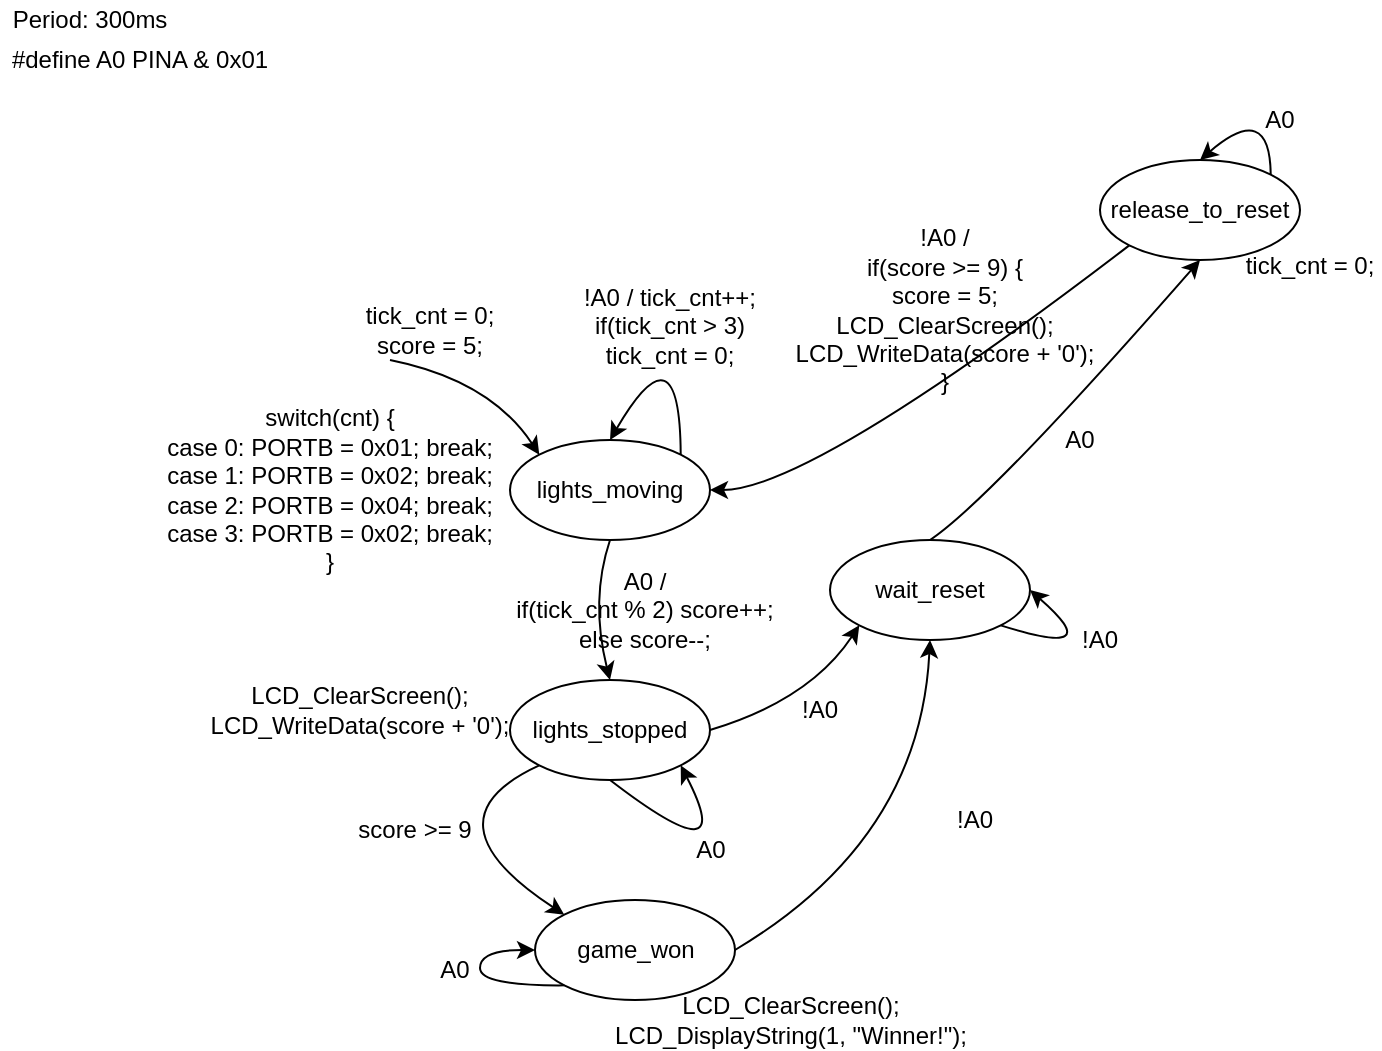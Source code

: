 <mxfile version="12.1.4" type="device" pages="1"><diagram id="tlp4CvnyUalPMthJIe_9" name="Page-1"><mxGraphModel dx="1024" dy="531" grid="1" gridSize="10" guides="1" tooltips="1" connect="1" arrows="1" fold="1" page="1" pageScale="1" pageWidth="827" pageHeight="1169" math="0" shadow="0"><root><mxCell id="0"/><mxCell id="1" parent="0"/><mxCell id="dHrwuz_XftobEwNBddsW-1" value="lights_moving" style="ellipse;whiteSpace=wrap;html=1;" parent="1" vertex="1"><mxGeometry x="275" y="250" width="100" height="50" as="geometry"/></mxCell><mxCell id="dHrwuz_XftobEwNBddsW-7" value="" style="curved=1;endArrow=classic;html=1;entryX=0;entryY=0;entryDx=0;entryDy=0;" parent="1" target="dHrwuz_XftobEwNBddsW-1" edge="1"><mxGeometry width="50" height="50" relative="1" as="geometry"><mxPoint x="215" y="210" as="sourcePoint"/><mxPoint x="245" y="230" as="targetPoint"/><Array as="points"><mxPoint x="265" y="220"/></Array></mxGeometry></mxCell><mxCell id="dHrwuz_XftobEwNBddsW-8" value="!A0 / tick_cnt++;&lt;br&gt;if(tick_cnt &amp;gt; 3) tick_cnt = 0;" style="text;html=1;strokeColor=none;fillColor=none;align=center;verticalAlign=middle;whiteSpace=wrap;rounded=0;" parent="1" vertex="1"><mxGeometry x="305" y="170" width="100" height="45" as="geometry"/></mxCell><mxCell id="dHrwuz_XftobEwNBddsW-11" value="Period: 300ms" style="text;html=1;strokeColor=none;fillColor=none;align=center;verticalAlign=middle;whiteSpace=wrap;rounded=0;" parent="1" vertex="1"><mxGeometry x="20" y="30" width="90" height="20" as="geometry"/></mxCell><mxCell id="dHrwuz_XftobEwNBddsW-12" value="" style="curved=1;endArrow=classic;html=1;entryX=0.5;entryY=0;entryDx=0;entryDy=0;exitX=1;exitY=0;exitDx=0;exitDy=0;" parent="1" source="dHrwuz_XftobEwNBddsW-1" target="dHrwuz_XftobEwNBddsW-1" edge="1"><mxGeometry width="50" height="50" relative="1" as="geometry"><mxPoint x="355" y="240" as="sourcePoint"/><mxPoint x="375" y="200" as="targetPoint"/><Array as="points"><mxPoint x="360" y="190"/></Array></mxGeometry></mxCell><mxCell id="dHrwuz_XftobEwNBddsW-13" value="lights_stopped" style="ellipse;whiteSpace=wrap;html=1;" parent="1" vertex="1"><mxGeometry x="275" y="370" width="100" height="50" as="geometry"/></mxCell><mxCell id="dHrwuz_XftobEwNBddsW-14" value="" style="curved=1;endArrow=classic;html=1;exitX=0.5;exitY=1;exitDx=0;exitDy=0;entryX=0.5;entryY=0;entryDx=0;entryDy=0;" parent="1" source="dHrwuz_XftobEwNBddsW-1" target="dHrwuz_XftobEwNBddsW-13" edge="1"><mxGeometry width="50" height="50" relative="1" as="geometry"><mxPoint x="305" y="360" as="sourcePoint"/><mxPoint x="355" y="310" as="targetPoint"/><Array as="points"><mxPoint x="315" y="330"/></Array></mxGeometry></mxCell><mxCell id="dHrwuz_XftobEwNBddsW-15" value="wait_reset" style="ellipse;whiteSpace=wrap;html=1;" parent="1" vertex="1"><mxGeometry x="435" y="300" width="100" height="50" as="geometry"/></mxCell><mxCell id="dHrwuz_XftobEwNBddsW-16" value="" style="curved=1;endArrow=classic;html=1;exitX=1;exitY=0.5;exitDx=0;exitDy=0;entryX=0;entryY=1;entryDx=0;entryDy=0;" parent="1" source="dHrwuz_XftobEwNBddsW-13" target="dHrwuz_XftobEwNBddsW-15" edge="1"><mxGeometry width="50" height="50" relative="1" as="geometry"><mxPoint x="405" y="410" as="sourcePoint"/><mxPoint x="455" y="360" as="targetPoint"/><Array as="points"><mxPoint x="425" y="380"/></Array></mxGeometry></mxCell><mxCell id="dHrwuz_XftobEwNBddsW-17" value="" style="curved=1;endArrow=classic;html=1;exitX=0.5;exitY=0;exitDx=0;exitDy=0;entryX=0.5;entryY=1;entryDx=0;entryDy=0;" parent="1" source="dHrwuz_XftobEwNBddsW-15" target="lSIOa_S-a6tMK5HNqTgg-5" edge="1"><mxGeometry width="50" height="50" relative="1" as="geometry"><mxPoint x="425" y="280" as="sourcePoint"/><mxPoint x="475" y="230" as="targetPoint"/><Array as="points"><mxPoint x="515" y="280"/></Array></mxGeometry></mxCell><mxCell id="dHrwuz_XftobEwNBddsW-18" value="" style="curved=1;endArrow=classic;html=1;exitX=0.5;exitY=1;exitDx=0;exitDy=0;entryX=1;entryY=1;entryDx=0;entryDy=0;" parent="1" source="dHrwuz_XftobEwNBddsW-13" target="dHrwuz_XftobEwNBddsW-13" edge="1"><mxGeometry width="50" height="50" relative="1" as="geometry"><mxPoint x="315" y="490" as="sourcePoint"/><mxPoint x="365" y="440" as="targetPoint"/><Array as="points"><mxPoint x="390" y="470"/></Array></mxGeometry></mxCell><mxCell id="dHrwuz_XftobEwNBddsW-19" value="A0" style="text;html=1;strokeColor=none;fillColor=none;align=center;verticalAlign=middle;whiteSpace=wrap;rounded=0;" parent="1" vertex="1"><mxGeometry x="362.5" y="445" width="25" height="20" as="geometry"/></mxCell><mxCell id="dHrwuz_XftobEwNBddsW-20" value="A0 / &lt;br&gt;if(tick_cnt % 2) score++;&lt;br&gt;else score--;" style="text;html=1;strokeColor=none;fillColor=none;align=center;verticalAlign=middle;whiteSpace=wrap;rounded=0;" parent="1" vertex="1"><mxGeometry x="275" y="325" width="135" height="20" as="geometry"/></mxCell><mxCell id="dHrwuz_XftobEwNBddsW-22" value="!A0" style="text;html=1;strokeColor=none;fillColor=none;align=center;verticalAlign=middle;whiteSpace=wrap;rounded=0;" parent="1" vertex="1"><mxGeometry x="415" y="375" width="30" height="20" as="geometry"/></mxCell><mxCell id="dHrwuz_XftobEwNBddsW-23" value="A0" style="text;html=1;strokeColor=none;fillColor=none;align=center;verticalAlign=middle;whiteSpace=wrap;rounded=0;" parent="1" vertex="1"><mxGeometry x="550" y="240" width="20" height="20" as="geometry"/></mxCell><mxCell id="lSIOa_S-a6tMK5HNqTgg-1" value="switch(cnt) {&lt;br&gt;case 0: PORTB = 0x01; break;&lt;br&gt;case 1: PORTB = 0x02; break;&lt;br&gt;case 2: PORTB = 0x04; break;&lt;br&gt;case 3: PORTB = 0x02; break;&lt;br&gt;}" style="text;html=1;strokeColor=none;fillColor=none;align=center;verticalAlign=middle;whiteSpace=wrap;rounded=0;" parent="1" vertex="1"><mxGeometry x="80" y="265" width="210" height="20" as="geometry"/></mxCell><mxCell id="lSIOa_S-a6tMK5HNqTgg-4" value="tick_cnt = 0;&lt;br&gt;score = 5;" style="text;html=1;strokeColor=none;fillColor=none;align=center;verticalAlign=middle;whiteSpace=wrap;rounded=0;" parent="1" vertex="1"><mxGeometry x="200" y="185" width="70" height="20" as="geometry"/></mxCell><mxCell id="lSIOa_S-a6tMK5HNqTgg-5" value="release_to_reset" style="ellipse;whiteSpace=wrap;html=1;" parent="1" vertex="1"><mxGeometry x="570" y="110" width="100" height="50" as="geometry"/></mxCell><mxCell id="lSIOa_S-a6tMK5HNqTgg-7" value="" style="curved=1;endArrow=classic;html=1;entryX=1;entryY=0.5;entryDx=0;entryDy=0;exitX=0;exitY=1;exitDx=0;exitDy=0;" parent="1" source="lSIOa_S-a6tMK5HNqTgg-5" target="dHrwuz_XftobEwNBddsW-1" edge="1"><mxGeometry width="50" height="50" relative="1" as="geometry"><mxPoint x="465" y="270" as="sourcePoint"/><mxPoint x="455" y="270" as="targetPoint"/><Array as="points"><mxPoint x="425" y="275"/></Array></mxGeometry></mxCell><mxCell id="lSIOa_S-a6tMK5HNqTgg-8" value="" style="curved=1;endArrow=classic;html=1;exitX=1;exitY=1;exitDx=0;exitDy=0;entryX=1;entryY=0.5;entryDx=0;entryDy=0;" parent="1" source="dHrwuz_XftobEwNBddsW-15" target="dHrwuz_XftobEwNBddsW-15" edge="1"><mxGeometry width="50" height="50" relative="1" as="geometry"><mxPoint x="545" y="390" as="sourcePoint"/><mxPoint x="595" y="340" as="targetPoint"/><Array as="points"><mxPoint x="575" y="360"/></Array></mxGeometry></mxCell><mxCell id="lSIOa_S-a6tMK5HNqTgg-9" value="!A0" style="text;html=1;strokeColor=none;fillColor=none;align=center;verticalAlign=middle;whiteSpace=wrap;rounded=0;" parent="1" vertex="1"><mxGeometry x="555" y="340" width="30" height="20" as="geometry"/></mxCell><mxCell id="lSIOa_S-a6tMK5HNqTgg-10" value="" style="curved=1;endArrow=classic;html=1;exitX=1;exitY=0;exitDx=0;exitDy=0;entryX=0.5;entryY=0;entryDx=0;entryDy=0;" parent="1" source="lSIOa_S-a6tMK5HNqTgg-5" target="lSIOa_S-a6tMK5HNqTgg-5" edge="1"><mxGeometry width="50" height="50" relative="1" as="geometry"><mxPoint x="485" y="200" as="sourcePoint"/><mxPoint x="535" y="150" as="targetPoint"/><Array as="points"><mxPoint x="655" y="80"/></Array></mxGeometry></mxCell><mxCell id="lSIOa_S-a6tMK5HNqTgg-11" value="A0" style="text;html=1;strokeColor=none;fillColor=none;align=center;verticalAlign=middle;whiteSpace=wrap;rounded=0;" parent="1" vertex="1"><mxGeometry x="645" y="80" width="30" height="20" as="geometry"/></mxCell><mxCell id="lSIOa_S-a6tMK5HNqTgg-12" value="!A0 / &lt;br&gt;if(score &amp;gt;= 9) {&lt;br&gt;score = 5;&lt;br&gt;LCD_ClearScreen();&lt;br&gt;LCD_WriteData(score + '0');&lt;br&gt;}" style="text;html=1;strokeColor=none;fillColor=none;align=center;verticalAlign=middle;whiteSpace=wrap;rounded=0;" parent="1" vertex="1"><mxGeometry x="415" y="175" width="155" height="20" as="geometry"/></mxCell><mxCell id="lSIOa_S-a6tMK5HNqTgg-13" value="tick_cnt = 0;" style="text;html=1;strokeColor=none;fillColor=none;align=center;verticalAlign=middle;whiteSpace=wrap;rounded=0;" parent="1" vertex="1"><mxGeometry x="640" y="152.5" width="70" height="20" as="geometry"/></mxCell><mxCell id="xVd570WbO5aKtGWOcqHX-1" value="#define A0 PINA &amp;amp; 0x01" style="text;html=1;strokeColor=none;fillColor=none;align=center;verticalAlign=middle;whiteSpace=wrap;rounded=0;" vertex="1" parent="1"><mxGeometry x="20" y="50" width="140" height="20" as="geometry"/></mxCell><mxCell id="xVd570WbO5aKtGWOcqHX-2" value="LCD_ClearScreen();&lt;br&gt;LCD_DisplayString(1, &quot;Winner!&quot;);" style="text;html=1;strokeColor=none;fillColor=none;align=center;verticalAlign=middle;whiteSpace=wrap;rounded=0;" vertex="1" parent="1"><mxGeometry x="318.5" y="530" width="193" height="20" as="geometry"/></mxCell><mxCell id="xVd570WbO5aKtGWOcqHX-3" value="game_won" style="ellipse;whiteSpace=wrap;html=1;" vertex="1" parent="1"><mxGeometry x="287.5" y="480" width="100" height="50" as="geometry"/></mxCell><mxCell id="xVd570WbO5aKtGWOcqHX-4" value="" style="curved=1;endArrow=classic;html=1;entryX=0;entryY=0;entryDx=0;entryDy=0;exitX=0;exitY=1;exitDx=0;exitDy=0;" edge="1" parent="1" source="dHrwuz_XftobEwNBddsW-13" target="xVd570WbO5aKtGWOcqHX-3"><mxGeometry width="50" height="50" relative="1" as="geometry"><mxPoint x="230" y="460" as="sourcePoint"/><mxPoint x="280" y="410" as="targetPoint"/><Array as="points"><mxPoint x="230" y="440"/></Array></mxGeometry></mxCell><mxCell id="xVd570WbO5aKtGWOcqHX-5" value="score &amp;gt;= 9" style="text;html=1;strokeColor=none;fillColor=none;align=center;verticalAlign=middle;whiteSpace=wrap;rounded=0;" vertex="1" parent="1"><mxGeometry x="195" y="435" width="65" height="20" as="geometry"/></mxCell><mxCell id="xVd570WbO5aKtGWOcqHX-9" value="" style="curved=1;endArrow=classic;html=1;exitX=0;exitY=1;exitDx=0;exitDy=0;entryX=0;entryY=0.5;entryDx=0;entryDy=0;" edge="1" parent="1" source="xVd570WbO5aKtGWOcqHX-3" target="xVd570WbO5aKtGWOcqHX-3"><mxGeometry width="50" height="50" relative="1" as="geometry"><mxPoint x="210" y="530" as="sourcePoint"/><mxPoint x="260" y="480" as="targetPoint"/><Array as="points"><mxPoint x="260" y="523"/><mxPoint x="260" y="505"/></Array></mxGeometry></mxCell><mxCell id="xVd570WbO5aKtGWOcqHX-10" value="A0" style="text;html=1;strokeColor=none;fillColor=none;align=center;verticalAlign=middle;whiteSpace=wrap;rounded=0;" vertex="1" parent="1"><mxGeometry x="235" y="505" width="25" height="20" as="geometry"/></mxCell><mxCell id="xVd570WbO5aKtGWOcqHX-11" value="" style="curved=1;endArrow=classic;html=1;exitX=1;exitY=0.5;exitDx=0;exitDy=0;entryX=0.5;entryY=1;entryDx=0;entryDy=0;" edge="1" parent="1" source="xVd570WbO5aKtGWOcqHX-3" target="dHrwuz_XftobEwNBddsW-15"><mxGeometry width="50" height="50" relative="1" as="geometry"><mxPoint x="440" y="490" as="sourcePoint"/><mxPoint x="490" y="440" as="targetPoint"/><Array as="points"><mxPoint x="480" y="450"/></Array></mxGeometry></mxCell><mxCell id="xVd570WbO5aKtGWOcqHX-12" value="!A0" style="text;html=1;strokeColor=none;fillColor=none;align=center;verticalAlign=middle;whiteSpace=wrap;rounded=0;" vertex="1" parent="1"><mxGeometry x="465" y="430" width="85" height="20" as="geometry"/></mxCell><mxCell id="xVd570WbO5aKtGWOcqHX-13" value="LCD_ClearScreen();&lt;br&gt;LCD_WriteData(score + '0');" style="text;html=1;strokeColor=none;fillColor=none;align=center;verticalAlign=middle;whiteSpace=wrap;rounded=0;" vertex="1" parent="1"><mxGeometry x="120" y="375" width="160" height="20" as="geometry"/></mxCell></root></mxGraphModel></diagram></mxfile>